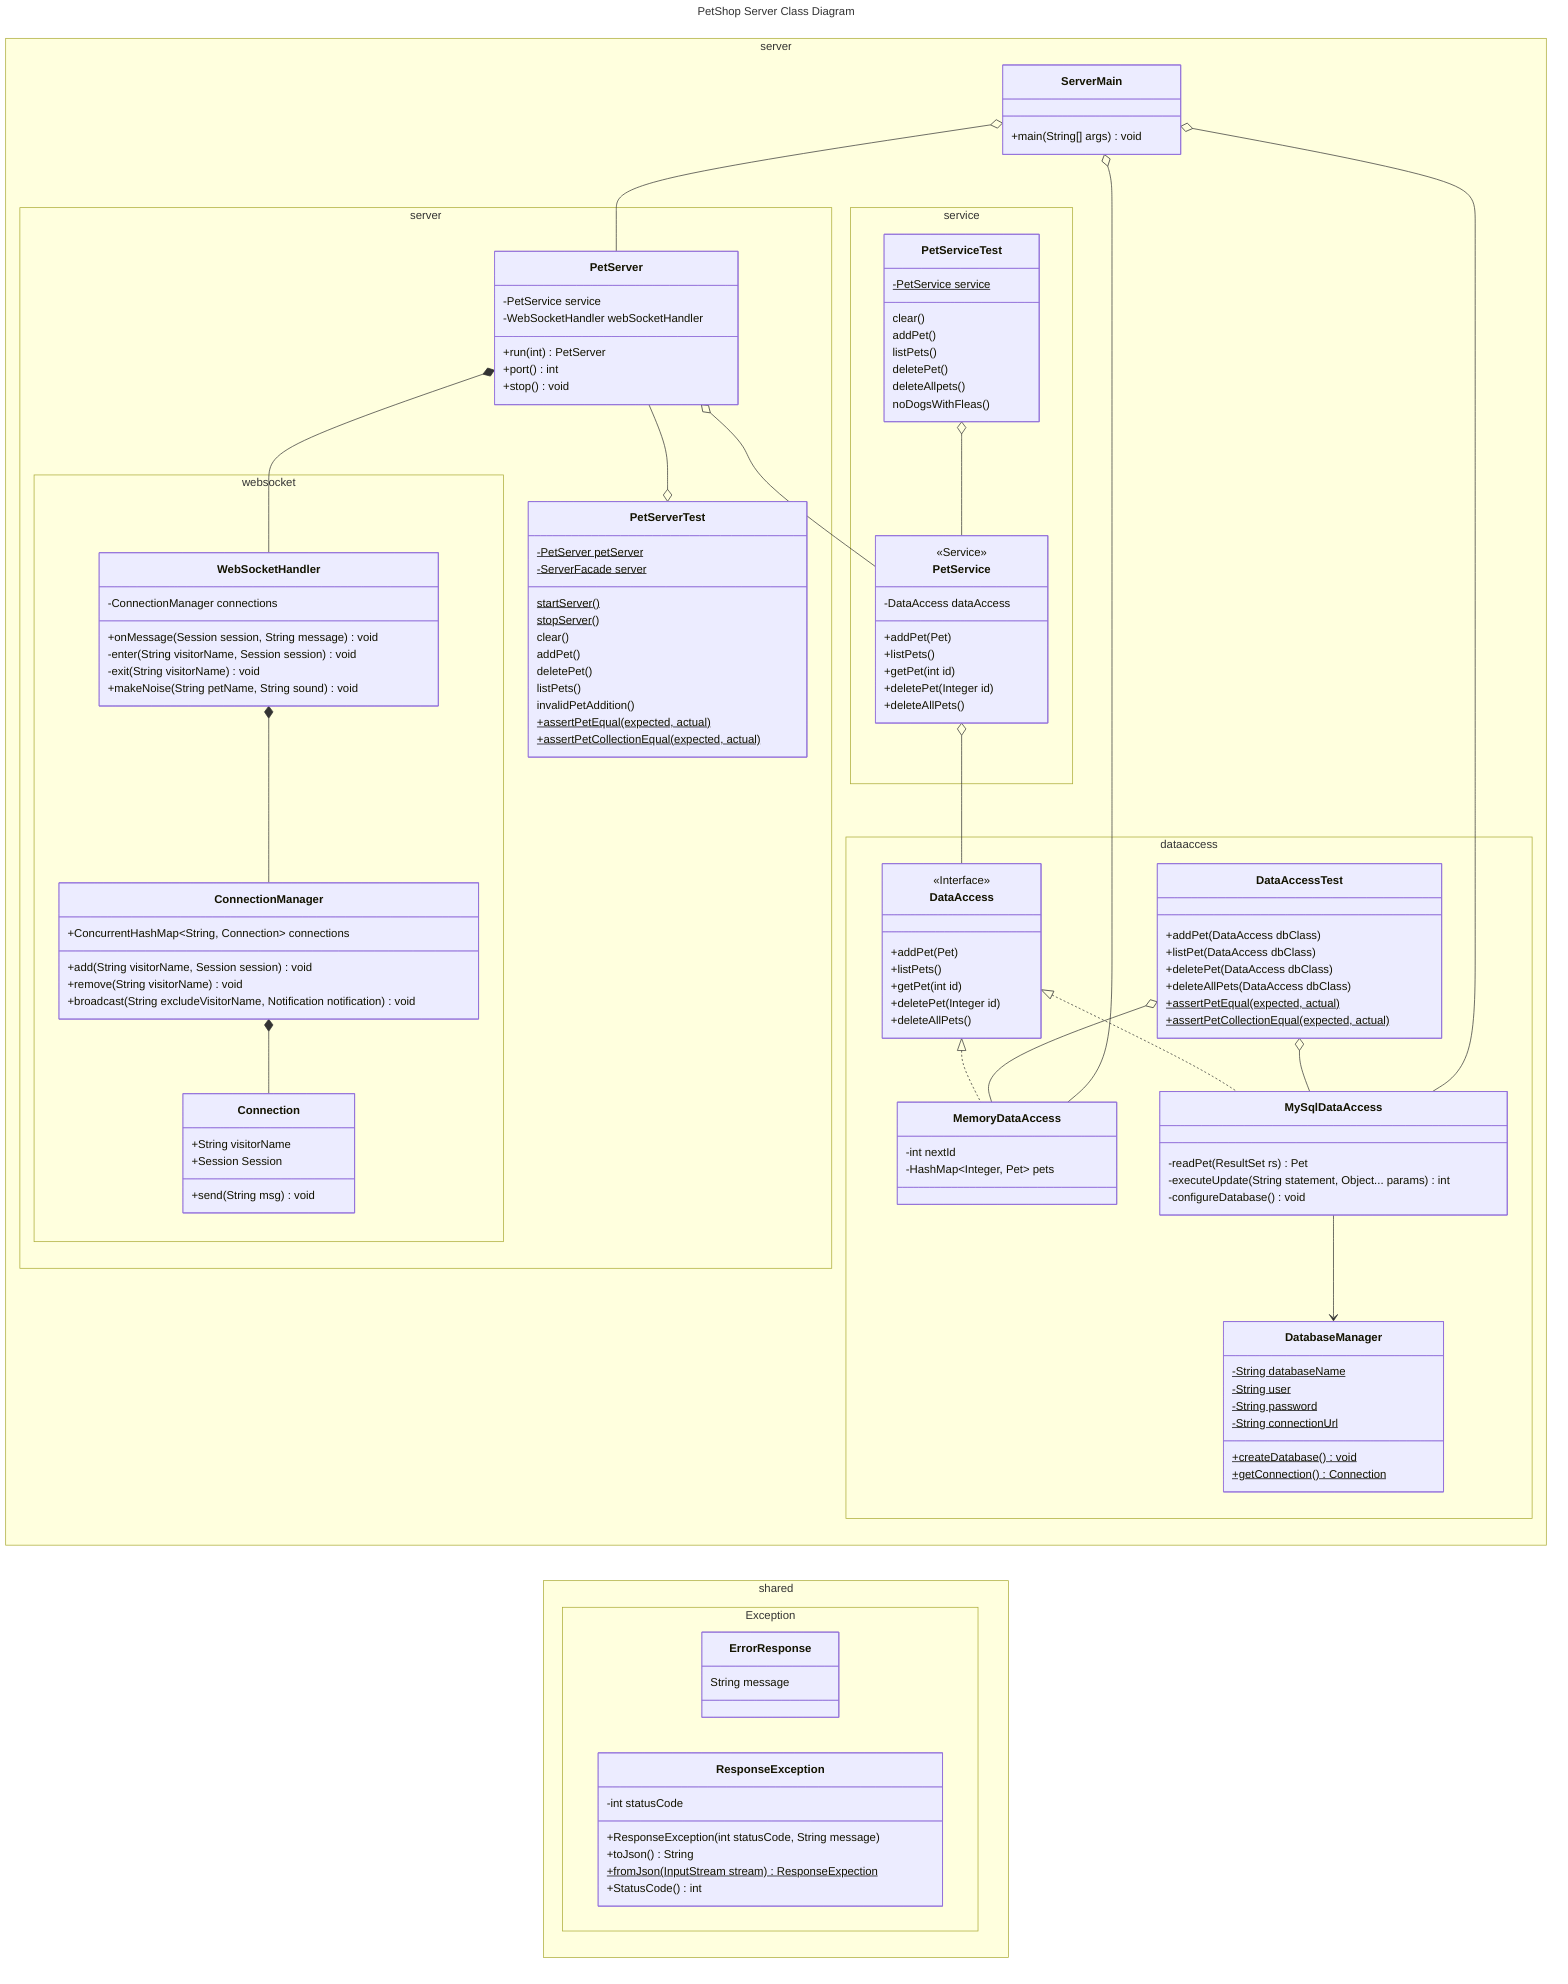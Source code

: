---
title: PetShop Server Class Diagram
---

%% Mermaid is a markdown language that renders charts based on simple syntax.
%% Read the documentation for class diagrams: https://mermaid.js.org/syntax/classDiagram.html
%% Consider pasting/opening this file in the Mermaid Live editor, https://mermaid.live/,
%% To see the rendered result (GitHub.com also renders the diagram online).

%% WHEN THIS CHANGES Please update the following other resources as well:
%% - class-diagram-sample.png (presents a visual overview to the students)
%% - class-diagram-complete.png (may be used as a fallback if the diagrams don't render)
%% - class-diagram-link (DOES NOT NEED TO BE UPDATED; points to the branch which updates)

classDiagram
direction LR

namespace server {
    class ServerMain {
        +main(String[] args) void
    }
}

namespace server.server {
    class PetServer {
        -PetService service
        -WebSocketHandler webSocketHandler
        +run(int) PetServer
        +port() int
        +stop() void
    }
    class PetServerTest {
        -PetServer petServer$
        -ServerFacade server$
        startServer()$
        stopServer()$
        clear()
        addPet()
        deletePet()
        listPets()
        invalidPetAddition()
        +assertPetEqual(expected, actual) $
        +assertPetCollectionEqual(expected, actual) $
    }
}

namespace server.server.websocket {
    class Connection {
        +String visitorName
        +Session Session
        +send(String msg) void
    }
    class ConnectionManager {
        +ConcurrentHashMap~String, Connection~ connections
        +add(String visitorName, Session session) void
        +remove(String visitorName) void
        +broadcast(String excludeVisitorName, Notification notification) void
    }
    class WebSocketHandler {
        -ConnectionManager connections
        +onMessage(Session session, String message) void
        -enter(String visitorName, Session session) void
        -exit(String visitorName) void
        +makeNoise(String petName, String sound) void
    }
}

namespace server.service {
    class PetService {
        <<Service>>
        -DataAccess dataAccess
        +addPet(Pet)
        +listPets()
        +getPet(int id)
        +deletePet(Integer id)
        +deleteAllPets()
    }
    class PetServiceTest {
        -PetService service$
        clear()
        addPet()
        listPets()
        deletePet()
        deleteAllpets()
        noDogsWithFleas()
    }
}

namespace server.dataaccess {
    class DataAccess {
        <<Interface>>
        +addPet(Pet)
        +listPets()
        +getPet(int id)
        +deletePet(Integer id)
        +deleteAllPets()
    }

    class MemoryDataAccess {
        -int nextId
        -HashMap~Integer, Pet~ pets
    }

    class MySqlDataAccess {
        -readPet(ResultSet rs) Pet
        -executeUpdate(String statement, Object... params) int
        -configureDatabase() void
    }

    class DatabaseManager {
        -String databaseName$
        -String user$
        -String password$
        -String connectionUrl$
        +createDatabase() void $
        +getConnection() Connection $
    }

    class DataAccessTest {
        +addPet(DataAccess dbClass)
        +listPet(DataAccess dbClass)
        +deletePet(DataAccess dbClass)
        +deleteAllPets(DataAccess dbClass)
        +assertPetEqual(expected, actual) $
        +assertPetCollectionEqual(expected, actual) $
    }
}

namespace shared.Exception {
    class ErrorResponse {
        String message
    }

    class ResponseException {
        -int statusCode
        +ResponseException(int statusCode, String message)
        +toJson() String
        +fromJson(InputStream stream) ResponseExpection $
        +StatusCode() int
    }
}

%% DataAccess package
DataAccess <|.. MemoryDataAccess
DataAccess <|.. MySqlDataAccess
DataAccessTest o-- MemoryDataAccess
DataAccessTest o-- MySqlDataAccess
MySqlDataAccess --> DatabaseManager

%% Service package
PetService o-- DataAccess
%% PetService --o PetServiceTest
PetServiceTest o-- PetService

%% Server Package
PetServer o-- PetService
PetServer --o PetServerTest
%% PetServerTest o-- PetServer
PetServer *-- WebSocketHandler
%% WebSocketHandler --* PetServer

%% Server Main
ServerMain o-- PetServer
ServerMain o-- MemoryDataAccess
ServerMain o-- MySqlDataAccess

%% WebSocket Package
ConnectionManager *-- Connection
WebSocketHandler *-- ConnectionManager